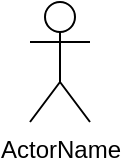 <mxfile version="16.6.6" type="github">
  <diagram id="Hh7kF4fS-FXk80I3GIZw" name="Finalités et missions">
    <mxGraphModel dx="1422" dy="772" grid="1" gridSize="10" guides="1" tooltips="1" connect="1" arrows="1" fold="1" page="1" pageScale="1" pageWidth="827" pageHeight="1169" math="0" shadow="0">
      <root>
        <mxCell id="0" />
        <mxCell id="1" parent="0" />
        <mxCell id="7MBZiMfPTqnYKmr78GWG-2" value="ActorName" style="shape=umlActor;html=1;verticalLabelPosition=bottom;verticalAlign=top;align=center;" parent="1" vertex="1">
          <mxGeometry x="180" y="260" width="30" height="60" as="geometry" />
        </mxCell>
      </root>
    </mxGraphModel>
  </diagram>
</mxfile>
